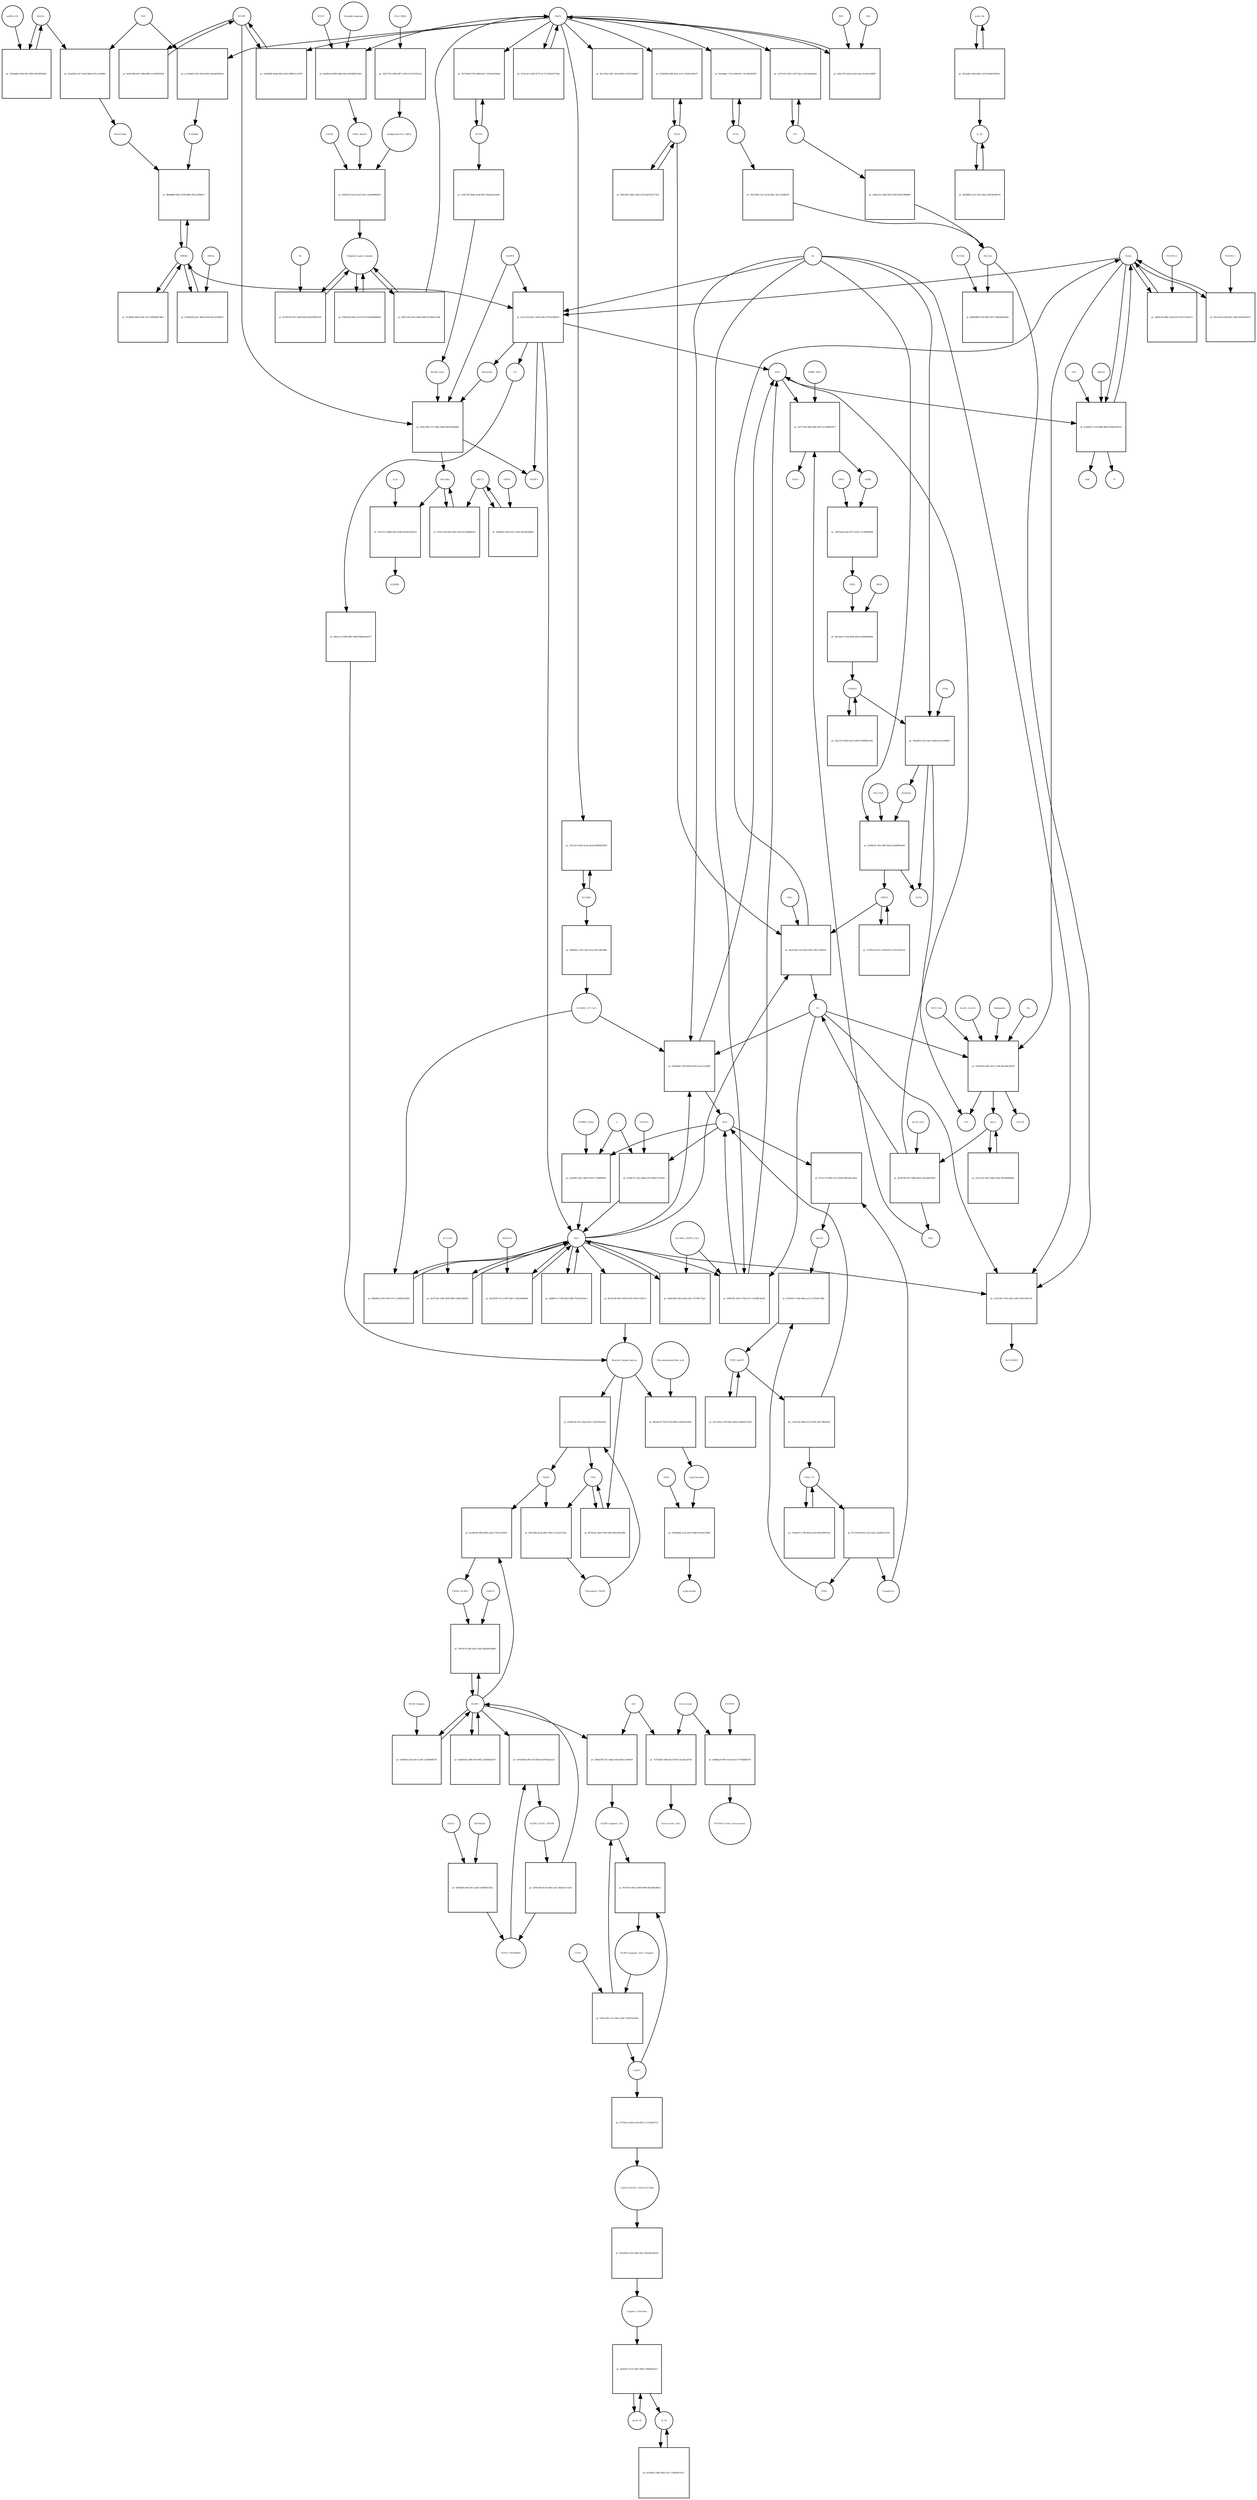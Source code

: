 strict digraph  {
Heme [annotation="urn_miriam_obo.chebi_CHEBI%3A30413", bipartite=0, cls="simple chemical", fontsize=4, label=Heme, shape=circle];
"pr_1ae15c03-b6cc-4a06-a56e-6733ea59603e" [annotation="", bipartite=1, cls=process, fontsize=4, label="pr_1ae15c03-b6cc-4a06-a56e-6733ea59603e", shape=square];
Biliverdin [annotation="urn_miriam_obo.chebi_CHEBI%3A17033", bipartite=0, cls="simple chemical", fontsize=4, label=Biliverdin, shape=circle];
HMOX1 [annotation="", bipartite=0, cls=macromolecule, fontsize=4, label=HMOX1, shape=circle];
O2 [annotation="urn_miriam_obo.chebi_CHEBI%3A15379", bipartite=0, cls="simple chemical", fontsize=4, label=O2, shape=circle];
NADPH [annotation="urn_miriam_obo.chebi_CHEBI%3A16474", bipartite=0, cls="simple chemical", fontsize=4, label=NADPH, shape=circle];
H2O [annotation="urn_miriam_obo.chebi_CHEBI%3A15377", bipartite=0, cls="simple chemical", fontsize=4, label=H2O, shape=circle];
"Fe2+" [annotation="urn_miriam_obo.chebi_CHEBI%3A29033", bipartite=0, cls="simple chemical", fontsize=4, label="Fe2+", shape=circle];
"NADP+" [annotation="urn_miriam_obo.chebi_CHEBI%3A18009", bipartite=0, cls="simple chemical", fontsize=4, label="NADP+", shape=circle];
CO [annotation="urn_miriam_obo.chebi_CHEBI%3A17245", bipartite=0, cls="simple chemical", fontsize=4, label=CO, shape=circle];
"pr_adf6ac02-d8be-42eb-b1af-f361147baa15" [annotation="", bipartite=1, cls=process, fontsize=4, label="pr_adf6ac02-d8be-42eb-b1af-f361147baa15", shape=square];
"FLVCR1-2" [annotation=urn_miriam_uniprot_Q9Y5Y0, bipartite=0, cls=macromolecule, fontsize=4, label="FLVCR1-2", shape=circle];
"pr_656ec388-2737-4b4e-83d6-8b024938d48e" [annotation="", bipartite=1, cls=process, fontsize=4, label="pr_656ec388-2737-4b4e-83d6-8b024938d48e", shape=square];
Bilirubin [annotation="urn_miriam_obo.chebi_CHEBI%3A16990", bipartite=0, cls="simple chemical", fontsize=4, label=Bilirubin, shape=circle];
BLVRB [annotation=urn_miriam_uniprot_P30043, bipartite=0, cls=macromolecule, fontsize=4, label=BLVRB, shape=circle];
"BLVRA_Zn2+" [annotation="urn_miriam_obo.chebi_CHEBI%3A29805|urn_miriam_uniprot_P53004", bipartite=0, cls=complex, fontsize=4, label="BLVRA_Zn2+", shape=circle];
"pr_6552133b-044f-430c-b235-0a130b96f254" [annotation="", bipartite=1, cls=process, fontsize=4, label="pr_6552133b-044f-430c-b235-0a130b96f254", shape=square];
ABCC1 [annotation="", bipartite=0, cls=macromolecule, fontsize=4, label=ABCC1, shape=circle];
"pr_1d277e13-989d-49c9-b560-6439eee920c9" [annotation="", bipartite=1, cls=process, fontsize=4, label="pr_1d277e13-989d-49c9-b560-6439eee920c9", shape=square];
ALB [annotation=urn_miriam_uniprot_P02768, bipartite=0, cls=macromolecule, fontsize=4, label=ALB, shape=circle];
"ALB/BIL" [annotation="urn_miriam_uniprot_P02768|urn_miriam_obo.chebi_CHEBI%3A16990", bipartite=0, cls=complex, fontsize=4, label="ALB/BIL", shape=circle];
NRF2 [annotation="", bipartite=0, cls=macromolecule, fontsize=4, label=NRF2, shape=circle];
"pr_ac7e8dd0-5591-4034-8622-ede4a042b25a" [annotation="", bipartite=1, cls=process, fontsize=4, label="pr_ac7e8dd0-5591-4034-8622-ede4a042b25a", shape=square];
MAF [annotation=urn_miriam_uniprot_O75444, bipartite=0, cls=macromolecule, fontsize=4, label=MAF, shape=circle];
"Nrf2/Maf" [annotation="", bipartite=0, cls=complex, fontsize=4, label="Nrf2/Maf", shape=circle];
"pr_b1dafefb-1437-4e6d-9b38-22f1c1493862" [annotation="", bipartite=1, cls=process, fontsize=4, label="pr_b1dafefb-1437-4e6d-9b38-22f1c1493862", shape=square];
BACH1 [annotation=urn_miriam_uniprot_O14867, bipartite=0, cls=macromolecule, fontsize=4, label=BACH1, shape=circle];
"BACH1/Maf" [annotation="", bipartite=0, cls=complex, fontsize=4, label="BACH1/Maf", shape=circle];
"pr_1824ddd6-1088-4f2c-99f5-6fb1ff065b43" [annotation="", bipartite=1, cls=process, fontsize=4, label="pr_1824ddd6-1088-4f2c-99f5-6fb1ff065b43", shape=square];
"miRNA-155" [annotation=urn_miriam_ncbigene_406947, bipartite=0, cls="nucleic acid feature", fontsize=4, label="miRNA-155", shape=circle];
"pr_98ddd686-f46e-4339-8886-281aa509d6c7" [annotation="", bipartite=1, cls=process, fontsize=4, label="pr_98ddd686-f46e-4339-8886-281aa509d6c7", shape=square];
PRIN9 [annotation="urn_miriam_obo.chebi_CHEBI%3A15430", bipartite=0, cls="simple chemical", fontsize=4, label=PRIN9, shape=circle];
"pr_e8c0328a-cbcf-4ba5-9ba1-f9ec7f58561e" [annotation="", bipartite=1, cls=process, fontsize=4, label="pr_e8c0328a-cbcf-4ba5-9ba1-f9ec7f58561e", shape=square];
FECH [annotation=urn_miriam_uniprot_P22830, bipartite=0, cls=macromolecule, fontsize=4, label=FECH, shape=circle];
"Pb2+" [annotation="urn_miriam_obo.chebi_CHEBI%3A27889", bipartite=0, cls="simple chemical", fontsize=4, label="Pb2+", shape=circle];
"H+" [annotation="urn_miriam_obo.chebi_CHEBI%3A15378", bipartite=0, cls="simple chemical", fontsize=4, label="H+", shape=circle];
"SUCC-CoA" [annotation="urn_miriam_obo.chebi_CHEBI%3A57292", bipartite=0, cls="simple chemical", fontsize=4, label="SUCC-CoA", shape=circle];
"pr_0226d476-408c-4557-ac68-dd519bce4639" [annotation="", bipartite=1, cls=process, fontsize=4, label="pr_0226d476-408c-4557-ac68-dd519bce4639", shape=square];
dALA [annotation="urn_miriam_obo.chebi_CHEBI%3A356416", bipartite=0, cls="simple chemical", fontsize=4, label=dALA, shape=circle];
ALAS1_ALAS2 [annotation="urn_miriam_uniprot_P13196|urn_miriam_uniprot_P22557", bipartite=0, cls=complex, fontsize=4, label=ALAS1_ALAS2, shape=circle];
Panhematin [annotation="urn_miriam_obo.chebi_CHEBI%3A50385", bipartite=0, cls="simple chemical", fontsize=4, label=Panhematin, shape=circle];
Gly [annotation="urn_miriam_obo.chebi_CHEBI%3A57305", bipartite=0, cls="simple chemical", fontsize=4, label=Gly, shape=circle];
"CoA-SH" [annotation="urn_miriam_obo.chebi_CHEBI%3A15346", bipartite=0, cls="simple chemical", fontsize=4, label="CoA-SH", shape=circle];
CO2 [annotation="urn_miriam_obo.chebi_CHEBI%3A16526", bipartite=0, cls="simple chemical", fontsize=4, label=CO2, shape=circle];
"pr_6626b4cd-f660-43bb-94a3-05038d070453" [annotation="", bipartite=1, cls=process, fontsize=4, label="pr_6626b4cd-f660-43bb-94a3-05038d070453", shape=square];
KEAP1 [annotation=urn_miriam_uniprot_Q14145, bipartite=0, cls=macromolecule, fontsize=4, label=KEAP1, shape=circle];
NRF2_KEAP1 [annotation="urn_miriam_uniprot_Q14145|urn_miriam_uniprot_Q16236", bipartite=0, cls=complex, fontsize=4, label=NRF2_KEAP1, shape=circle];
"Dimethly fumarate" [annotation="urn_miriam_obo.chebi_CHEBI%3A76004", bipartite=0, cls="simple chemical", fontsize=4, label="Dimethly fumarate", shape=circle];
"Ubiquitin Ligase Complex" [annotation="urn_miriam_uniprot_Q14145|urn_miriam_uniprot_Q15843|urn_miriam_uniprot_Q13618|urn_miriam_uniprot_P62877|urn_miriam_uniprot_Q16236|urn_miriam_uniprot_P0CG48|urn_miriam_pubmed_19940261|urn_miriam_interpro_IPR000608", bipartite=0, cls=complex, fontsize=4, label="Ubiquitin Ligase Complex", shape=circle];
"pr_b79432a6-b6ee-4a74-b37f-6ad5d06b4648" [annotation="", bipartite=1, cls=process, fontsize=4, label="pr_b79432a6-b6ee-4a74-b37f-6ad5d06b4648", shape=square];
"pr_3fc4070f-3f73-4b8d-b8a4-102aa85d70e0" [annotation="", bipartite=1, cls=process, fontsize=4, label="pr_3fc4070f-3f73-4b8d-b8a4-102aa85d70e0", shape=square];
PBG [annotation="urn_miriam_obo.chebi_CHEBI%3A58126", bipartite=0, cls="simple chemical", fontsize=4, label=PBG, shape=circle];
"ALAD_Zn2+" [annotation="urn_miriam_uniprot_P13716|urn_miriam_obo.chebi_CHEBI%3A29105", bipartite=0, cls=complex, fontsize=4, label="ALAD_Zn2+", shape=circle];
"pr_1ef771d8-546d-490e-8d7e-eca46fb6347f" [annotation="", bipartite=1, cls=process, fontsize=4, label="pr_1ef771d8-546d-490e-8d7e-eca46fb6347f", shape=square];
HMBL [annotation="urn_miriam_obo.chebi_CHEBI%3A57845", bipartite=0, cls="simple chemical", fontsize=4, label=HMBL, shape=circle];
HMBS_DIPY [annotation="urn_miriam_obo.chebi_CHEBI%3A36319|urn_miriam_uniprot_P08397", bipartite=0, cls=complex, fontsize=4, label=HMBS_DIPY, shape=circle];
"NH4+" [annotation="urn_miriam_obo.chebi_CHEBI%3A28938", bipartite=0, cls="simple chemical", fontsize=4, label="NH4+", shape=circle];
"pr_344f7ad0-eeab-4277-b5ee-7213f9683d04" [annotation="", bipartite=1, cls=process, fontsize=4, label="pr_344f7ad0-eeab-4277-b5ee-7213f9683d04", shape=square];
URO3 [annotation="urn_miriam_obo.chebi_CHEBI%3A15437", bipartite=0, cls="simple chemical", fontsize=4, label=URO3, shape=circle];
UROS [annotation=urn_miriam_uniprot_P10746, bipartite=0, cls=macromolecule, fontsize=4, label=UROS, shape=circle];
"pr_8012a9c6-7416-4b9f-b093-eed3068d62fd" [annotation="", bipartite=1, cls=process, fontsize=4, label="pr_8012a9c6-7416-4b9f-b093-eed3068d62fd", shape=square];
COPRO3 [annotation="urn_miriam_obo.chebi_CHEBI%3A15439", bipartite=0, cls="simple chemical", fontsize=4, label=COPRO3, shape=circle];
UROD [annotation=urn_miriam_uniprot_P06132, bipartite=0, cls=macromolecule, fontsize=4, label=UROD, shape=circle];
"pr_50afd923-5fc9-4dc5-8a9d-faceef280d07" [annotation="", bipartite=1, cls=process, fontsize=4, label="pr_50afd923-5fc9-4dc5-8a9d-faceef280d07", shape=square];
PPGEN9 [annotation="urn_miriam_obo.chebi_CHEBI%3A15435", bipartite=0, cls="simple chemical", fontsize=4, label=PPGEN9, shape=circle];
CPOX [annotation=urn_miriam_uniprot_P36551, bipartite=0, cls=macromolecule, fontsize=4, label=CPOX, shape=circle];
H2O2 [annotation="urn_miriam_obo.chebi_CHEBI%3A16240", bipartite=0, cls="simple chemical", fontsize=4, label=H2O2, shape=circle];
"pr_12998cfb-702e-4f4f-941b-fe2dd000ea90" [annotation="", bipartite=1, cls=process, fontsize=4, label="pr_12998cfb-702e-4f4f-941b-fe2dd000ea90", shape=square];
PPO_FAD [annotation="urn_miriam_obo.chebi_CHEBI%3A16238|urn_miriam_uniprot_P50336", bipartite=0, cls=complex, fontsize=4, label=PPO_FAD, shape=circle];
"pr_9cd1e5c5-9e40-4770-9c75-0293a5d778ee" [annotation="", bipartite=1, cls=process, fontsize=4, label="pr_9cd1e5c5-9e40-4770-9c75-0293a5d778ee", shape=square];
"pr_5cd1c231-6815-4d82-a00e-f3618649d0a8" [annotation="", bipartite=1, cls="uncertain process", fontsize=4, label="pr_5cd1c231-6815-4d82-a00e-f3618649d0a8", shape=square];
"pr_202c4174-8f24-4e23-a0f4-b78948816281" [annotation="", bipartite=1, cls="uncertain process", fontsize=4, label="pr_202c4174-8f24-4e23-a0f4-b78948816281", shape=square];
"pr_7e7992cd-837c-4764-b674-15e01c0eafc0" [annotation="", bipartite=1, cls="uncertain process", fontsize=4, label="pr_7e7992cd-837c-4764-b674-15e01c0eafc0", shape=square];
"Poly-unsaturated fatty acid" [annotation="urn_miriam_obo.chebi_CHEBI%3A26208", bipartite=0, cls="simple chemical", fontsize=4, label="Poly-unsaturated fatty acid", shape=circle];
"pr_9de2dcb5-7fe9-4769-8496-1a6403623936" [annotation="", bipartite=1, cls=process, fontsize=4, label="pr_9de2dcb5-7fe9-4769-8496-1a6403623936", shape=square];
"Lipid Peroxide" [annotation="urn_miriam_obo.chebi_CHEBI%3A61051", bipartite=0, cls="simple chemical", fontsize=4, label="Lipid Peroxide", shape=circle];
"Reactive Oxygen Species" [annotation="urn_miriam_obo.chebi_CHEBI%3A26523", bipartite=0, cls="simple chemical", fontsize=4, label="Reactive Oxygen Species", shape=circle];
"pr_c291c681-7031-46c6-a0df-250d7e99cc41" [annotation="", bipartite=1, cls=process, fontsize=4, label="pr_c291c681-7031-46c6-a0df-250d7e99cc41", shape=square];
"Fe(3+)O(OH)" [annotation="urn_miriam_obo.chebi_CHEBI%3A78619", bipartite=0, cls="simple chemical", fontsize=4, label="Fe(3+)O(OH)", shape=circle];
Ferritin [annotation=urn_miriam_uniprot_P02794, bipartite=0, cls=complex, fontsize=4, label=Ferritin, shape=circle];
"pr_4f9bdd52-2502-49c9-97c2-1b89924af3f0" [annotation="", bipartite=1, cls=process, fontsize=4, label="pr_4f9bdd52-2502-49c9-97c2-1b89924af3f0", shape=square];
"SLC40A1_CP_Cu2+" [annotation="urn_miriam_uniprot_P00450|urn_miriam_uniprot_Q9NP59|urn_miriam_obo.chebi_CHEBI%3A29036", bipartite=0, cls=complex, fontsize=4, label="SLC40A1_CP_Cu2+", shape=circle];
"pr_d7bb6d4a-5350-4b26-b585-6caac1c8af82" [annotation="", bipartite=1, cls=process, fontsize=4, label="pr_d7bb6d4a-5350-4b26-b585-6caac1c8af82", shape=square];
"Fe3+" [annotation="urn_miriam_obo.chebi_CHEBI%3A29034", bipartite=0, cls="simple chemical", fontsize=4, label="Fe3+", shape=circle];
SLC40A1 [annotation=urn_miriam_ncbigene_30061, bipartite=0, cls="nucleic acid feature", fontsize=4, label=SLC40A1, shape=circle];
"pr_2521d174-0f5d-4c2b-ab3d-d2fd94d792f5" [annotation="", bipartite=1, cls=process, fontsize=4, label="pr_2521d174-0f5d-4c2b-ab3d-d2fd94d792f5", shape=square];
FTH1 [annotation=urn_miriam_ncbigene_2495, bipartite=0, cls="nucleic acid feature", fontsize=4, label=FTH1, shape=circle];
"pr_f6e94dae-175a-4188-96c7-8c7d922f0587" [annotation="", bipartite=1, cls=process, fontsize=4, label="pr_f6e94dae-175a-4188-96c7-8c7d922f0587", shape=square];
FTL [annotation=urn_miriam_ncbigene_2512, bipartite=0, cls="nucleic acid feature", fontsize=4, label=FTL, shape=circle];
"pr_c2471412-940c-4397-b4ca-41614ed5bdad" [annotation="", bipartite=1, cls=process, fontsize=4, label="pr_c2471412-940c-4397-b4ca-41614ed5bdad", shape=square];
"pr_65415604-12a7-4c0a-88ec-40c133e88a78" [annotation="", bipartite=1, cls=process, fontsize=4, label="pr_65415604-12a7-4c0a-88ec-40c133e88a78", shape=square];
"pr_a046acbc-44df-4b3a-903f-b0ef51998804" [annotation="", bipartite=1, cls=process, fontsize=4, label="pr_a046acbc-44df-4b3a-903f-b0ef51998804", shape=square];
"pr_f53bd406-b58f-4b4c-ac87-e54301a0b037" [annotation="", bipartite=1, cls=process, fontsize=4, label="pr_f53bd406-b58f-4b4c-ac87-e54301a0b037", shape=square];
"pr_92da20b7-db81-493a-b730-ba03225175e2" [annotation="", bipartite=1, cls=process, fontsize=4, label="pr_92da20b7-db81-493a-b730-ba03225175e2", shape=square];
"pr_7ecbf642-65ba-424c-b1e3-3683846738cf" [annotation="", bipartite=1, cls=process, fontsize=4, label="pr_7ecbf642-65ba-424c-b1e3-3683846738cf", shape=square];
BLVRA [annotation=urn_miriam_ncbigene_644, bipartite=0, cls="nucleic acid feature", fontsize=4, label=BLVRA, shape=circle];
"pr_92710854-9793-4049-8fe7-183a6e6534d4" [annotation="", bipartite=1, cls=process, fontsize=4, label="pr_92710854-9793-4049-8fe7-183a6e6534d4", shape=square];
"pr_e025d9be-6edd-42b3-82a2-0f8947e1a878" [annotation="", bipartite=1, cls=process, fontsize=4, label="pr_e025d9be-6edd-42b3-82a2-0f8947e1a878", shape=square];
"pr_b62070db-6ef7-4f8d-9f8e-c1e035f9769b" [annotation="", bipartite=1, cls=process, fontsize=4, label="pr_b62070db-6ef7-4f8d-9f8e-c1e035f9769b", shape=square];
"pr_e24f1387-bb9a-4cdd-90f3-30aab5ce95d9" [annotation="", bipartite=1, cls=process, fontsize=4, label="pr_e24f1387-bb9a-4cdd-90f3-30aab5ce95d9", shape=square];
"pr_40b99eac-3031-46cf-83aa-6ff1188340f6" [annotation="", bipartite=1, cls=process, fontsize=4, label="pr_40b99eac-3031-46cf-83aa-6ff1188340f6", shape=square];
"pr_d89ab8b8-b259-49b2-9017-900b3bf54adb" [annotation="", bipartite=1, cls=process, fontsize=4, label="pr_d89ab8b8-b259-49b2-9017-900b3bf54adb", shape=square];
NCOA4 [annotation=urn_miriam_uniprot_Q13772, bipartite=0, cls=macromolecule, fontsize=4, label=NCOA4, shape=circle];
"pr_e326eff2-5bca-4d62-9c80-7c294fffdf39" [annotation="", bipartite=1, cls=process, fontsize=4, label="pr_e326eff2-5bca-4d62-9c80-7c294fffdf39", shape=square];
CYBRD1_Heme [annotation="urn_miriam_uniprot_Q53TN4|urn_miriam_obo.chebi_CHEBI%3A30413", bipartite=0, cls=complex, fontsize=4, label=CYBRD1_Heme, shape=circle];
"e-" [annotation="urn_miriam_obo.chebi_CHEBI%3A10545", bipartite=0, cls="simple chemical", fontsize=4, label="e-", shape=circle];
"pr_9ca9720a-1d42-4b00-90bf-23466cd0d2f2" [annotation="", bipartite=1, cls=process, fontsize=4, label="pr_9ca9720a-1d42-4b00-90bf-23466cd0d2f2", shape=square];
SLC11A2 [annotation=urn_miriam_uniprot_P49281, bipartite=0, cls=macromolecule, fontsize=4, label=SLC11A2, shape=circle];
"pr_2893b0bb-1c2a-4453-b0b6-6915faa70bef" [annotation="", bipartite=1, cls=process, fontsize=4, label="pr_2893b0bb-1c2a-4453-b0b6-6915faa70bef", shape=square];
"Lipid alcohol" [annotation="urn_miriam_obo.chebi_CHEBI%3A24026", bipartite=0, cls="simple chemical", fontsize=4, label="Lipid alcohol", shape=circle];
GPX4 [annotation=urn_miriam_uniprot_P36969, bipartite=0, cls=macromolecule, fontsize=4, label=GPX4, shape=circle];
"pr_2e5b0a09-ab2c-49bd-95d9-dac5a53802a1" [annotation="", bipartite=1, cls=process, fontsize=4, label="pr_2e5b0a09-ab2c-49bd-95d9-dac5a53802a1", shape=square];
ORF3a [annotation="urn_miriam_uniprot_P0DTC3|urn_miriam_taxonomy_2697049", bipartite=0, cls=macromolecule, fontsize=4, label=ORF3a, shape=circle];
"pr_6b31fcd6-46e3-4925-9cf6-5976ce7db7c5" [annotation="", bipartite=1, cls=process, fontsize=4, label="pr_6b31fcd6-46e3-4925-9cf6-5976ce7db7c5", shape=square];
"pr_fe096fdc-b834-43c1-a83a-0f2a943fd6ba" [annotation="", bipartite=1, cls=process, fontsize=4, label="pr_fe096fdc-b834-43c1-a83a-0f2a943fd6ba", shape=square];
ORF9c [annotation=urn_miriam_taxonomy_2697049, bipartite=0, cls=macromolecule, fontsize=4, label=ORF9c, shape=circle];
CUL3_RBX1 [annotation="urn_miriam_uniprot_Q13618|urn_miriam_uniprot_P62877", bipartite=0, cls=complex, fontsize=4, label=CUL3_RBX1, shape=circle];
"pr_19227765-c89b-4877-a956-e3152163a15d" [annotation="", bipartite=1, cls=process, fontsize=4, label="pr_19227765-c89b-4877-a956-e3152163a15d", shape=square];
"Neddylated CUL3_RBX1" [annotation="urn_miriam_uniprot_Q15843|urn_miriam_uniprot_Q13618|urn_miriam_uniprot_P62877", bipartite=0, cls=complex, fontsize=4, label="Neddylated CUL3_RBX1", shape=circle];
"pr_fb1c535a-9367-455b-8992-b126c93a8e07" [annotation="", bipartite=1, cls=process, fontsize=4, label="pr_fb1c535a-9367-455b-8992-b126c93a8e07", shape=square];
"pr_4eefb219-0acd-41a5-92a1-ea449d48d249" [annotation="", bipartite=1, cls=process, fontsize=4, label="pr_4eefb219-0acd-41a5-92a1-ea449d48d249", shape=square];
CAND1 [annotation=urn_miriam_uniprot_Q86VP6, bipartite=0, cls=macromolecule, fontsize=4, label=CAND1, shape=circle];
E2 [annotation=urn_miriam_interpro_IPR000608, bipartite=0, cls=macromolecule, fontsize=4, label=E2, shape=circle];
"pr_d118f149-a627-4a9d-9ab3-82e0509b5c9d" [annotation="", bipartite=1, cls=process, fontsize=4, label="pr_d118f149-a627-4a9d-9ab3-82e0509b5c9d", shape=square];
"pr_b26a737b-b20a-4a14-babc-81a44c5b9807" [annotation="", bipartite=1, cls=process, fontsize=4, label="pr_b26a737b-b20a-4a14-babc-81a44c5b9807", shape=square];
PKC [annotation="urn_miriam_pubmed_12198130|urn_miriam_interpro_IPR012233", bipartite=0, cls=macromolecule, fontsize=4, label=PKC, shape=circle];
CK2 [annotation="", bipartite=0, cls=macromolecule, fontsize=4, label=CK2, shape=circle];
"pr_95cefe2d-a1bb-491e-afd6-2bf1bf0afe53" [annotation="", bipartite=1, cls=process, fontsize=4, label="pr_95cefe2d-a1bb-491e-afd6-2bf1bf0afe53", shape=square];
"FLVCR1-1" [annotation=urn_miriam_uniprot_Q9Y5Y0, bipartite=0, cls=macromolecule, fontsize=4, label="FLVCR1-1", shape=circle];
"pr_fc4e0ab7-515a-4b89-88fd-bcfb82ed0219" [annotation="", bipartite=1, cls=process, fontsize=4, label="pr_fc4e0ab7-515a-4b89-88fd-bcfb82ed0219", shape=square];
ABCG2 [annotation=urn_miriam_uniprot_Q9UNQ0, bipartite=0, cls="macromolecule multimer", fontsize=4, label=ABCG2, shape=circle];
ATP [annotation="urn_miriam_obo.chebi_CHEBI%3A30616", bipartite=0, cls="simple chemical", fontsize=4, label=ATP, shape=circle];
Pi [annotation="urn_miriam_obo.chebi_CHEBI%3A18367", bipartite=0, cls="simple chemical", fontsize=4, label=Pi, shape=circle];
ADP [annotation="urn_miriam_obo.chebi_CHEBI%3A456216", bipartite=0, cls="simple chemical", fontsize=4, label=ADP, shape=circle];
"pr_2a66c80b-c5b3-443d-a2fa-c7574b772aac" [annotation="", bipartite=1, cls=process, fontsize=4, label="pr_2a66c80b-c5b3-443d-a2fa-c7574b772aac", shape=square];
"SLC40A1_HEPH_Cu2+" [annotation="urn_miriam_uniprot_Q9BQS7|urn_miriam_uniprot_Q9NP59|urn_miriam_obo.chebi_CHEBI%3A28694", bipartite=0, cls=complex, fontsize=4, label="SLC40A1_HEPH_Cu2+", shape=circle];
"pr_b0941f9c-693c-47de-b171-cd1d80c4ad1f" [annotation="", bipartite=1, cls=process, fontsize=4, label="pr_b0941f9c-693c-47de-b171-cd1d80c4ad1f", shape=square];
"pr_97c6c179-49fe-4135-8398-940a4bce26aa" [annotation="", bipartite=1, cls=process, fontsize=4, label="pr_97c6c179-49fe-4135-8398-940a4bce26aa", shape=square];
Transferrin [annotation=urn_miriam_uniprot_P02787, bipartite=0, cls=macromolecule, fontsize=4, label=Transferrin, shape=circle];
holoTF [annotation="urn_miriam_uniprot_P02787|urn_miriam_obo.chebi_CHEBI%3A29034", bipartite=0, cls=complex, fontsize=4, label=holoTF, shape=circle];
TFRC [annotation=urn_miriam_uniprot_P02786, bipartite=0, cls="macromolecule multimer", fontsize=4, label=TFRC, shape=circle];
"pr_59764417-73b9-404a-a112-c073ef0c598c" [annotation="", bipartite=1, cls=process, fontsize=4, label="pr_59764417-73b9-404a-a112-c073ef0c598c", shape=square];
TFRC_holoTF [annotation="urn_miriam_uniprot_P02787|urn_miriam_obo.chebi_CHEBI%3A29034|urn_miriam_uniprot_P02786", bipartite=0, cls=complex, fontsize=4, label=TFRC_holoTF, shape=circle];
"pr_54c7c8ea-e789-44aa-8d5d-e50909573a18" [annotation="", bipartite=1, cls=process, fontsize=4, label="pr_54c7c8ea-e789-44aa-8d5d-e50909573a18", shape=square];
"pr_57afe256-5d0b-412a-87b9-cdb179b447b0" [annotation="", bipartite=1, cls=process, fontsize=4, label="pr_57afe256-5d0b-412a-87b9-cdb179b447b0", shape=square];
TFRC_TF [annotation="urn_miriam_uniprot_P02787|urn_miriam_uniprot_P02786", bipartite=0, cls=complex, fontsize=4, label=TFRC_TF, shape=circle];
"pr_0c98e7f1-c81a-44d6-a635-f8647cd75ef6" [annotation="", bipartite=1, cls=process, fontsize=4, label="pr_0c98e7f1-c81a-44d6-a635-f8647cd75ef6", shape=square];
STEAP3 [annotation=urn_miriam_uniprot_Q658P3, bipartite=0, cls=macromolecule, fontsize=4, label=STEAP3, shape=circle];
"pr_4b225097-4c12-40f7-bd67-1d26e8eb8859" [annotation="", bipartite=1, cls=process, fontsize=4, label="pr_4b225097-4c12-40f7-bd67-1d26e8eb8859", shape=square];
MCOLN1 [annotation=urn_miriam_uniprot_Q9GZU1, bipartite=0, cls=macromolecule, fontsize=4, label=MCOLN1, shape=circle];
"pr_ad98b7ca-7180-4fea-b388-7f1d41d150e3" [annotation="", bipartite=1, cls=process, fontsize=4, label="pr_ad98b7ca-7180-4fea-b388-7f1d41d150e3", shape=square];
"pr_75566207-c7db-46a3-b529-0e0fc8967bc8" [annotation="", bipartite=1, cls=process, fontsize=4, label="pr_75566207-c7db-46a3-b529-0e0fc8967bc8", shape=square];
"pr_97c53e99-8355-45a3-825c-ab2ffa2c6193" [annotation="", bipartite=1, cls=process, fontsize=4, label="pr_97c53e99-8355-45a3-825c-ab2ffa2c6193", shape=square];
"pr_e801126e-e01a-4bdd-84d4-f4149deccd98" [annotation="", bipartite=1, cls=process, fontsize=4, label="pr_e801126e-e01a-4bdd-84d4-f4149deccd98", shape=square];
Thioredoxin_TXNIP [annotation="urn_miriam_uniprot_P10599|urn_miriam_uniprot_Q9H3M7", bipartite=0, cls=complex, fontsize=4, label=Thioredoxin_TXNIP, shape=circle];
"pr_0529414d-1fec-4aab-9ed7-701601bed554" [annotation="", bipartite=1, cls=process, fontsize=4, label="pr_0529414d-1fec-4aab-9ed7-701601bed554", shape=square];
TXNIP [annotation=urn_miriam_uniprot_Q9H3M7, bipartite=0, cls=macromolecule, fontsize=4, label=TXNIP, shape=circle];
TXN [annotation=urn_miriam_uniprot_P10599, bipartite=0, cls=macromolecule, fontsize=4, label=TXN, shape=circle];
NLRP3 [annotation=urn_miriam_uniprot_Q96P20, bipartite=0, cls=macromolecule, fontsize=4, label=NLRP3, shape=circle];
"pr_b5fdb6c6-5fcd-4ecf-a36f-13109b4f6576" [annotation="", bipartite=1, cls=process, fontsize=4, label="pr_b5fdb6c6-5fcd-4ecf-a36f-13109b4f6576", shape=square];
"Nf-KB Complex" [annotation="urn_miriam_uniprot_P19838|urn_miriam_uniprot_Q04206|urn_miriam_uniprot_Q00653", bipartite=0, cls=complex, fontsize=4, label="Nf-KB Complex", shape=circle];
"pr_b42b043b-1d68-4520-96f2-30540fa9f297" [annotation="", bipartite=1, cls=process, fontsize=4, label="pr_b42b043b-1d68-4520-96f2-30540fa9f297", shape=square];
"pr_8f7d2edc-8b41-450f-85be-d9a3f39c4ff8" [annotation="", bipartite=1, cls=process, fontsize=4, label="pr_8f7d2edc-8b41-450f-85be-d9a3f39c4ff8", shape=square];
"pr_2fdc43bb-da2a-49bc-9265-c2cc6d174dcc" [annotation="", bipartite=1, cls=process, fontsize=4, label="pr_2fdc43bb-da2a-49bc-9265-c2cc6d174dcc", shape=square];
HSP90AB1 [annotation=urn_miriam_uniprot_P08238, bipartite=0, cls=macromolecule, fontsize=4, label=HSP90AB1, shape=circle];
"pr_6df9adf9-a9f5-4f13-ae90-41d908d1592c" [annotation="", bipartite=1, cls=process, fontsize=4, label="pr_6df9adf9-a9f5-4f13-ae90-41d908d1592c", shape=square];
SUGT1 [annotation=urn_miriam_uniprot_Q9Y2Z0, bipartite=0, cls=macromolecule, fontsize=4, label=SUGT1, shape=circle];
SUGT1_HSP90AB1 [annotation="urn_miriam_uniprot_P08238|urn_miriam_uniprot_Q9Y2Z0", bipartite=0, cls=complex, fontsize=4, label=SUGT1_HSP90AB1, shape=circle];
"pr_4c8c6b68-a9ff-4a78-8639-a6709aeb2a31" [annotation="", bipartite=1, cls=process, fontsize=4, label="pr_4c8c6b68-a9ff-4a78-8639-a6709aeb2a31", shape=square];
NLRP3_SUGT1_HSP90 [annotation="urn_miriam_uniprot_P08238|urn_miriam_uniprot_Q96P20|urn_miriam_uniprot_Q9Y2Z0", bipartite=0, cls=complex, fontsize=4, label=NLRP3_SUGT1_HSP90, shape=circle];
"pr_fecd6e99-a994-469f-aa06-27b315ac84d7" [annotation="", bipartite=1, cls=process, fontsize=4, label="pr_fecd6e99-a994-469f-aa06-27b315ac84d7", shape=square];
TXNIP_NLRP3 [annotation="urn_miriam_uniprot_Q9H3M7|urn_miriam_uniprot_Q96P20", bipartite=0, cls=complex, fontsize=4, label=TXNIP_NLRP3, shape=circle];
"pr_638e0393-3fc7-46af-b16b-843517e66618" [annotation="", bipartite=1, cls=process, fontsize=4, label="pr_638e0393-3fc7-46af-b16b-843517e66618", shape=square];
ASC [annotation=urn_miriam_uniprot_Q9ULZ3, bipartite=0, cls=macromolecule, fontsize=4, label=ASC, shape=circle];
"NLRP3 oligomer_ASC" [annotation="urn_miriam_uniprot_Q9ULZ3|urn_miriam_obo.chebi_CHEBI%3A36080", bipartite=0, cls=complex, fontsize=4, label="NLRP3 oligomer_ASC", shape=circle];
"pr_f91743c6-89c2-4949-8960-9b240ba9f8cb" [annotation="", bipartite=1, cls=process, fontsize=4, label="pr_f91743c6-89c2-4949-8960-9b240ba9f8cb", shape=square];
CASP1 [annotation=urn_miriam_uniprot_P29466, bipartite=0, cls=macromolecule, fontsize=4, label=CASP1, shape=circle];
"NLRP3 oligomer_ASC_Caspase1" [annotation="urn_miriam_uniprot_P29466|urn_miriam_uniprot_Q9ULZ3", bipartite=0, cls=complex, fontsize=4, label="NLRP3 oligomer_ASC_Caspase1", shape=circle];
"pr_3178a560-1489-4e33-9635-54aa4aa3f7bf" [annotation="", bipartite=1, cls=process, fontsize=4, label="pr_3178a560-1489-4e33-9635-54aa4aa3f7bf", shape=square];
"Pyrin trimer" [annotation=urn_miriam_uniprot_O15553, bipartite=0, cls=complex, fontsize=4, label="Pyrin trimer", shape=circle];
"Pyrin trimer_ASC" [annotation="urn_miriam_uniprot_O15553|urn_miriam_uniprot_Q9ULZ3", bipartite=0, cls=complex, fontsize=4, label="Pyrin trimer_ASC", shape=circle];
"pr_e8df8aa9-9897-4ca0-ba33-6776d8bdf578" [annotation="", bipartite=1, cls=process, fontsize=4, label="pr_e8df8aa9-9897-4ca0-ba33-6776d8bdf578", shape=square];
PSTPIP1 [annotation=urn_miriam_uniprot_O43586, bipartite=0, cls="macromolecule multimer", fontsize=4, label=PSTPIP1, shape=circle];
"PSTPIP1 trimer_Pyrin trimer" [annotation="urn_miriam_uniprot_O15553|urn_miriam_uniprot_O43586", bipartite=0, cls=complex, fontsize=4, label="PSTPIP1 trimer_Pyrin trimer", shape=circle];
"pr_b745c930-cc37-45b1-abd5-743f334c06ed" [annotation="", bipartite=1, cls=process, fontsize=4, label="pr_b745c930-cc37-45b1-abd5-743f334c06ed", shape=square];
CTSG [annotation=urn_miriam_uniprot_P08311, bipartite=0, cls=macromolecule, fontsize=4, label=CTSG, shape=circle];
"pr_e7376e1e-bd54-4e38-8d7a-1c1100a97155" [annotation="", bipartite=1, cls=process, fontsize=4, label="pr_e7376e1e-bd54-4e38-8d7a-1c1100a97155", shape=square];
"CASP1(120-197)_CASP1(317-404)" [annotation=urn_miriam_uniprot_P29466, bipartite=0, cls=complex, fontsize=4, label="CASP1(120-197)_CASP1(317-404)", shape=circle];
"pr_5bcb0959-2cbe-469a-96a1-98c5d4c69239" [annotation="", bipartite=1, cls=process, fontsize=4, label="pr_5bcb0959-2cbe-469a-96a1-98c5d4c69239", shape=square];
"Caspase-1 Tetramer" [annotation=urn_miriam_uniprot_P29466, bipartite=0, cls="complex multimer", fontsize=4, label="Caspase-1 Tetramer", shape=circle];
"proIL-1B" [annotation=urn_miriam_uniprot_P01584, bipartite=0, cls=macromolecule, fontsize=4, label="proIL-1B", shape=circle];
"pr_2f222dfc-ee6b-4d8c-a57d-018b0535941c" [annotation="", bipartite=1, cls=process, fontsize=4, label="pr_2f222dfc-ee6b-4d8c-a57d-018b0535941c", shape=square];
"IL-1B" [annotation=urn_miriam_uniprot_P01584, bipartite=0, cls=macromolecule, fontsize=4, label="IL-1B", shape=circle];
"pr_bb9ddfb3-2e12-43f1-b4a2-e9d1463f607d" [annotation="", bipartite=1, cls="omitted process", fontsize=4, label="pr_bb9ddfb3-2e12-43f1-b4a2-e9d1463f607d", shape=square];
"pr_7087fe7b-1fbf-42dc-b395-d5bebef2d089" [annotation="", bipartite=1, cls=process, fontsize=4, label="pr_7087fe7b-1fbf-42dc-b395-d5bebef2d089", shape=square];
"SARS E" [annotation=urn_miriam_uniprot_P59637, bipartite=0, cls=macromolecule, fontsize=4, label="SARS E", shape=circle];
"proIL-18" [annotation=urn_miriam_uniprot_Q14116, bipartite=0, cls=macromolecule, fontsize=4, label="proIL-18", shape=circle];
"pr_a4afe821-0132-4bf1-95f8-ce9846ed5fa3" [annotation="", bipartite=1, cls=process, fontsize=4, label="pr_a4afe821-0132-4bf1-95f8-ce9846ed5fa3", shape=square];
"IL-18" [annotation=urn_miriam_uniprot_Q14116, bipartite=0, cls=macromolecule, fontsize=4, label="IL-18", shape=circle];
"pr_fa1b0d5a-1d62-4b6c-8a17-c0ae65675ac7" [annotation="", bipartite=1, cls="omitted process", fontsize=4, label="pr_fa1b0d5a-1d62-4b6c-8a17-c0ae65675ac7", shape=square];
"pr_04fa1cce-9996-486c-8600-98b4ebfaf597" [annotation="", bipartite=1, cls=process, fontsize=4, label="pr_04fa1cce-9996-486c-8600-98b4ebfaf597", shape=square];
"pr_d3935e0b-9c30-465d-a2f1-e8a83c2c55e8" [annotation="", bipartite=1, cls=process, fontsize=4, label="pr_d3935e0b-9c30-465d-a2f1-e8a83c2c55e8", shape=square];
Heme -> "pr_1ae15c03-b6cc-4a06-a56e-6733ea59603e"  [annotation="", interaction_type=consumption];
Heme -> "pr_adf6ac02-d8be-42eb-b1af-f361147baa15"  [annotation="", interaction_type=consumption];
Heme -> "pr_0226d476-408c-4557-ac68-dd519bce4639"  [annotation=urn_miriam_pubmed_25446301, interaction_type=inhibition];
Heme -> "pr_95cefe2d-a1bb-491e-afd6-2bf1bf0afe53"  [annotation="", interaction_type=consumption];
Heme -> "pr_fc4e0ab7-515a-4b89-88fd-bcfb82ed0219"  [annotation="", interaction_type=consumption];
"pr_1ae15c03-b6cc-4a06-a56e-6733ea59603e" -> Biliverdin  [annotation="", interaction_type=production];
"pr_1ae15c03-b6cc-4a06-a56e-6733ea59603e" -> H2O  [annotation="", interaction_type=production];
"pr_1ae15c03-b6cc-4a06-a56e-6733ea59603e" -> "Fe2+"  [annotation="", interaction_type=production];
"pr_1ae15c03-b6cc-4a06-a56e-6733ea59603e" -> "NADP+"  [annotation="", interaction_type=production];
"pr_1ae15c03-b6cc-4a06-a56e-6733ea59603e" -> CO  [annotation="", interaction_type=production];
Biliverdin -> "pr_656ec388-2737-4b4e-83d6-8b024938d48e"  [annotation="", interaction_type=consumption];
HMOX1 -> "pr_1ae15c03-b6cc-4a06-a56e-6733ea59603e"  [annotation="", interaction_type=catalysis];
HMOX1 -> "pr_98ddd686-f46e-4339-8886-281aa509d6c7"  [annotation="", interaction_type=consumption];
HMOX1 -> "pr_7ecbf642-65ba-424c-b1e3-3683846738cf"  [annotation="", interaction_type=consumption];
HMOX1 -> "pr_2e5b0a09-ab2c-49bd-95d9-dac5a53802a1"  [annotation="", interaction_type=consumption];
O2 -> "pr_1ae15c03-b6cc-4a06-a56e-6733ea59603e"  [annotation="", interaction_type=consumption];
O2 -> "pr_50afd923-5fc9-4dc5-8a9d-faceef280d07"  [annotation="", interaction_type=consumption];
O2 -> "pr_12998cfb-702e-4f4f-941b-fe2dd000ea90"  [annotation="", interaction_type=consumption];
O2 -> "pr_c291c681-7031-46c6-a0df-250d7e99cc41"  [annotation="", interaction_type=consumption];
O2 -> "pr_d7bb6d4a-5350-4b26-b585-6caac1c8af82"  [annotation="", interaction_type=consumption];
O2 -> "pr_b0941f9c-693c-47de-b171-cd1d80c4ad1f"  [annotation="", interaction_type=consumption];
NADPH -> "pr_1ae15c03-b6cc-4a06-a56e-6733ea59603e"  [annotation="", interaction_type=consumption];
NADPH -> "pr_656ec388-2737-4b4e-83d6-8b024938d48e"  [annotation="", interaction_type=consumption];
H2O -> "pr_1ef771d8-546d-490e-8d7e-eca46fb6347f"  [annotation="", interaction_type=consumption];
H2O -> "pr_fc4e0ab7-515a-4b89-88fd-bcfb82ed0219"  [annotation="", interaction_type=consumption];
"Fe2+" -> "pr_e8c0328a-cbcf-4ba5-9ba1-f9ec7f58561e"  [annotation="", interaction_type=consumption];
"Fe2+" -> "pr_c291c681-7031-46c6-a0df-250d7e99cc41"  [annotation="", interaction_type=consumption];
"Fe2+" -> "pr_4f9bdd52-2502-49c9-97c2-1b89924af3f0"  [annotation="", interaction_type=consumption];
"Fe2+" -> "pr_d7bb6d4a-5350-4b26-b585-6caac1c8af82"  [annotation="", interaction_type=consumption];
"Fe2+" -> "pr_9ca9720a-1d42-4b00-90bf-23466cd0d2f2"  [annotation="", interaction_type=consumption];
"Fe2+" -> "pr_6b31fcd6-46e3-4925-9cf6-5976ce7db7c5"  [annotation="urn_miriam_pubmed_26794443|urn_miriam_pubmed_30692038", interaction_type=catalysis];
"Fe2+" -> "pr_2a66c80b-c5b3-443d-a2fa-c7574b772aac"  [annotation="", interaction_type=consumption];
"Fe2+" -> "pr_b0941f9c-693c-47de-b171-cd1d80c4ad1f"  [annotation="", interaction_type=consumption];
"Fe2+" -> "pr_4b225097-4c12-40f7-bd67-1d26e8eb8859"  [annotation="", interaction_type=consumption];
"Fe2+" -> "pr_ad98b7ca-7180-4fea-b388-7f1d41d150e3"  [annotation="", interaction_type=consumption];
CO -> "pr_04fa1cce-9996-486c-8600-98b4ebfaf597"  [annotation="urn_miriam_pubmed_28356568|urn_miriam_pubmed_25770182", interaction_type=inhibition];
"pr_adf6ac02-d8be-42eb-b1af-f361147baa15" -> Heme  [annotation="", interaction_type=production];
"FLVCR1-2" -> "pr_adf6ac02-d8be-42eb-b1af-f361147baa15"  [annotation="", interaction_type=catalysis];
"pr_656ec388-2737-4b4e-83d6-8b024938d48e" -> Bilirubin  [annotation="", interaction_type=production];
"pr_656ec388-2737-4b4e-83d6-8b024938d48e" -> "NADP+"  [annotation="", interaction_type=production];
Bilirubin -> "pr_6552133b-044f-430c-b235-0a130b96f254"  [annotation="", interaction_type=consumption];
Bilirubin -> "pr_1d277e13-989d-49c9-b560-6439eee920c9"  [annotation="", interaction_type=consumption];
BLVRB -> "pr_656ec388-2737-4b4e-83d6-8b024938d48e"  [annotation="", interaction_type=catalysis];
BLVRB -> "pr_e025d9be-6edd-42b3-82a2-0f8947e1a878"  [annotation="", interaction_type=consumption];
BLVRB -> "pr_b62070db-6ef7-4f8d-9f8e-c1e035f9769b"  [annotation="", interaction_type=consumption];
"BLVRA_Zn2+" -> "pr_656ec388-2737-4b4e-83d6-8b024938d48e"  [annotation="", interaction_type=catalysis];
"pr_6552133b-044f-430c-b235-0a130b96f254" -> Bilirubin  [annotation="", interaction_type=production];
ABCC1 -> "pr_6552133b-044f-430c-b235-0a130b96f254"  [annotation="", interaction_type=catalysis];
ABCC1 -> "pr_fe096fdc-b834-43c1-a83a-0f2a943fd6ba"  [annotation="", interaction_type=consumption];
"pr_1d277e13-989d-49c9-b560-6439eee920c9" -> "ALB/BIL"  [annotation="", interaction_type=production];
ALB -> "pr_1d277e13-989d-49c9-b560-6439eee920c9"  [annotation="", interaction_type=consumption];
NRF2 -> "pr_ac7e8dd0-5591-4034-8622-ede4a042b25a"  [annotation="", interaction_type=consumption];
NRF2 -> "pr_6626b4cd-f660-43bb-94a3-05038d070453"  [annotation="", interaction_type=consumption];
NRF2 -> "pr_9cd1e5c5-9e40-4770-9c75-0293a5d778ee"  [annotation="", interaction_type=consumption];
NRF2 -> "pr_2521d174-0f5d-4c2b-ab3d-d2fd94d792f5"  [annotation=urn_miriam_pubmed_30692038, interaction_type=catalysis];
NRF2 -> "pr_f6e94dae-175a-4188-96c7-8c7d922f0587"  [annotation=urn_miriam_pubmed_30692038, interaction_type=catalysis];
NRF2 -> "pr_c2471412-940c-4397-b4ca-41614ed5bdad"  [annotation=urn_miriam_pubmed_30692038, interaction_type=catalysis];
NRF2 -> "pr_f53bd406-b58f-4b4c-ac87-e54301a0b037"  [annotation="urn_miriam_pubmed_30692038|urn_miriam_pubmed_23766848", interaction_type=catalysis];
NRF2 -> "pr_92710854-9793-4049-8fe7-183a6e6534d4"  [annotation=urn_miriam_pubmed_30692038, interaction_type=catalysis];
NRF2 -> "pr_e025d9be-6edd-42b3-82a2-0f8947e1a878"  [annotation=urn_miriam_pubmed_30692038, interaction_type=catalysis];
NRF2 -> "pr_fb1c535a-9367-455b-8992-b126c93a8e07"  [annotation="", interaction_type=consumption];
NRF2 -> "pr_b26a737b-b20a-4a14-babc-81a44c5b9807"  [annotation="", interaction_type=consumption];
"pr_ac7e8dd0-5591-4034-8622-ede4a042b25a" -> "Nrf2/Maf"  [annotation="", interaction_type=production];
MAF -> "pr_ac7e8dd0-5591-4034-8622-ede4a042b25a"  [annotation="", interaction_type=consumption];
MAF -> "pr_b1dafefb-1437-4e6d-9b38-22f1c1493862"  [annotation="", interaction_type=consumption];
"Nrf2/Maf" -> "pr_98ddd686-f46e-4339-8886-281aa509d6c7"  [annotation="urn_miriam_pubmed_10473555|urn_miriam_pubmed_31827672|urn_miriam_pubmed_30692038|urn_miriam_pubmed_29717933", interaction_type=catalysis];
"pr_b1dafefb-1437-4e6d-9b38-22f1c1493862" -> "BACH1/Maf"  [annotation="", interaction_type=production];
BACH1 -> "pr_b1dafefb-1437-4e6d-9b38-22f1c1493862"  [annotation="", interaction_type=consumption];
BACH1 -> "pr_1824ddd6-1088-4f2c-99f5-6fb1ff065b43"  [annotation="", interaction_type=consumption];
"BACH1/Maf" -> "pr_98ddd686-f46e-4339-8886-281aa509d6c7"  [annotation="urn_miriam_pubmed_10473555|urn_miriam_pubmed_31827672|urn_miriam_pubmed_30692038|urn_miriam_pubmed_29717933", interaction_type=inhibition];
"pr_1824ddd6-1088-4f2c-99f5-6fb1ff065b43" -> BACH1  [annotation="", interaction_type=production];
"miRNA-155" -> "pr_1824ddd6-1088-4f2c-99f5-6fb1ff065b43"  [annotation="urn_miriam_pubmed_28082120|urn_miriam_pubmed_21982894", interaction_type=inhibition];
"pr_98ddd686-f46e-4339-8886-281aa509d6c7" -> HMOX1  [annotation="", interaction_type=production];
PRIN9 -> "pr_e8c0328a-cbcf-4ba5-9ba1-f9ec7f58561e"  [annotation="", interaction_type=consumption];
PRIN9 -> "pr_7e7992cd-837c-4764-b674-15e01c0eafc0"  [annotation="", interaction_type=consumption];
"pr_e8c0328a-cbcf-4ba5-9ba1-f9ec7f58561e" -> Heme  [annotation="", interaction_type=production];
"pr_e8c0328a-cbcf-4ba5-9ba1-f9ec7f58561e" -> "H+"  [annotation="", interaction_type=production];
FECH -> "pr_e8c0328a-cbcf-4ba5-9ba1-f9ec7f58561e"  [annotation="", interaction_type=catalysis];
FECH -> "pr_f53bd406-b58f-4b4c-ac87-e54301a0b037"  [annotation="", interaction_type=consumption];
FECH -> "pr_92da20b7-db81-493a-b730-ba03225175e2"  [annotation="", interaction_type=consumption];
"Pb2+" -> "pr_e8c0328a-cbcf-4ba5-9ba1-f9ec7f58561e"  [annotation="", interaction_type=inhibition];
"H+" -> "pr_0226d476-408c-4557-ac68-dd519bce4639"  [annotation="", interaction_type=consumption];
"H+" -> "pr_c291c681-7031-46c6-a0df-250d7e99cc41"  [annotation="", interaction_type=consumption];
"H+" -> "pr_d7bb6d4a-5350-4b26-b585-6caac1c8af82"  [annotation="", interaction_type=consumption];
"H+" -> "pr_b0941f9c-693c-47de-b171-cd1d80c4ad1f"  [annotation="", interaction_type=consumption];
"SUCC-CoA" -> "pr_0226d476-408c-4557-ac68-dd519bce4639"  [annotation="", interaction_type=consumption];
"pr_0226d476-408c-4557-ac68-dd519bce4639" -> dALA  [annotation="", interaction_type=production];
"pr_0226d476-408c-4557-ac68-dd519bce4639" -> "CoA-SH"  [annotation="", interaction_type=production];
"pr_0226d476-408c-4557-ac68-dd519bce4639" -> CO2  [annotation="", interaction_type=production];
dALA -> "pr_3fc4070f-3f73-4b8d-b8a4-102aa85d70e0"  [annotation="", interaction_type=consumption];
dALA -> "pr_5cd1c231-6815-4d82-a00e-f3618649d0a8"  [annotation="", interaction_type=consumption];
ALAS1_ALAS2 -> "pr_0226d476-408c-4557-ac68-dd519bce4639"  [annotation=urn_miriam_pubmed_25446301, interaction_type=catalysis];
Panhematin -> "pr_0226d476-408c-4557-ac68-dd519bce4639"  [annotation=urn_miriam_pubmed_25446301, interaction_type=inhibition];
Gly -> "pr_0226d476-408c-4557-ac68-dd519bce4639"  [annotation="", interaction_type=consumption];
"pr_6626b4cd-f660-43bb-94a3-05038d070453" -> NRF2_KEAP1  [annotation="", interaction_type=production];
KEAP1 -> "pr_6626b4cd-f660-43bb-94a3-05038d070453"  [annotation="", interaction_type=consumption];
NRF2_KEAP1 -> "pr_4eefb219-0acd-41a5-92a1-ea449d48d249"  [annotation="", interaction_type=consumption];
"Dimethly fumarate" -> "pr_6626b4cd-f660-43bb-94a3-05038d070453"  [annotation="urn_miriam_pubmed_15282312|urn_miriam_pubmed_20486766|urn_miriam_pubmed_31692987|urn_miriam_pubmed_15572695|urn_miriam_pubmed_32132672", interaction_type=inhibition];
"Ubiquitin Ligase Complex" -> "pr_b79432a6-b6ee-4a74-b37f-6ad5d06b4648"  [annotation="", interaction_type=consumption];
"Ubiquitin Ligase Complex" -> "pr_d118f149-a627-4a9d-9ab3-82e0509b5c9d"  [annotation="", interaction_type=consumption];
"Ubiquitin Ligase Complex" -> "pr_e801126e-e01a-4bdd-84d4-f4149deccd98"  [annotation="", interaction_type=consumption];
"pr_b79432a6-b6ee-4a74-b37f-6ad5d06b4648" -> "Ubiquitin Ligase Complex"  [annotation="", interaction_type=production];
"pr_3fc4070f-3f73-4b8d-b8a4-102aa85d70e0" -> PBG  [annotation="", interaction_type=production];
"pr_3fc4070f-3f73-4b8d-b8a4-102aa85d70e0" -> "H+"  [annotation="", interaction_type=production];
"pr_3fc4070f-3f73-4b8d-b8a4-102aa85d70e0" -> H2O  [annotation="", interaction_type=production];
PBG -> "pr_1ef771d8-546d-490e-8d7e-eca46fb6347f"  [annotation="", interaction_type=consumption];
"ALAD_Zn2+" -> "pr_3fc4070f-3f73-4b8d-b8a4-102aa85d70e0"  [annotation="", interaction_type=catalysis];
"pr_1ef771d8-546d-490e-8d7e-eca46fb6347f" -> HMBL  [annotation="", interaction_type=production];
"pr_1ef771d8-546d-490e-8d7e-eca46fb6347f" -> "NH4+"  [annotation="", interaction_type=production];
HMBL -> "pr_344f7ad0-eeab-4277-b5ee-7213f9683d04"  [annotation="", interaction_type=consumption];
HMBS_DIPY -> "pr_1ef771d8-546d-490e-8d7e-eca46fb6347f"  [annotation="", interaction_type=catalysis];
"pr_344f7ad0-eeab-4277-b5ee-7213f9683d04" -> URO3  [annotation="", interaction_type=production];
URO3 -> "pr_8012a9c6-7416-4b9f-b093-eed3068d62fd"  [annotation="", interaction_type=consumption];
UROS -> "pr_344f7ad0-eeab-4277-b5ee-7213f9683d04"  [annotation="", interaction_type=catalysis];
"pr_8012a9c6-7416-4b9f-b093-eed3068d62fd" -> COPRO3  [annotation="", interaction_type=production];
COPRO3 -> "pr_50afd923-5fc9-4dc5-8a9d-faceef280d07"  [annotation="", interaction_type=consumption];
COPRO3 -> "pr_202c4174-8f24-4e23-a0f4-b78948816281"  [annotation="", interaction_type=consumption];
UROD -> "pr_8012a9c6-7416-4b9f-b093-eed3068d62fd"  [annotation="", interaction_type=catalysis];
"pr_50afd923-5fc9-4dc5-8a9d-faceef280d07" -> PPGEN9  [annotation="", interaction_type=production];
"pr_50afd923-5fc9-4dc5-8a9d-faceef280d07" -> CO2  [annotation="", interaction_type=production];
"pr_50afd923-5fc9-4dc5-8a9d-faceef280d07" -> H2O2  [annotation="", interaction_type=production];
PPGEN9 -> "pr_12998cfb-702e-4f4f-941b-fe2dd000ea90"  [annotation="", interaction_type=consumption];
CPOX -> "pr_50afd923-5fc9-4dc5-8a9d-faceef280d07"  [annotation="", interaction_type=catalysis];
"pr_12998cfb-702e-4f4f-941b-fe2dd000ea90" -> PRIN9  [annotation="", interaction_type=production];
"pr_12998cfb-702e-4f4f-941b-fe2dd000ea90" -> H2O2  [annotation="", interaction_type=production];
PPO_FAD -> "pr_12998cfb-702e-4f4f-941b-fe2dd000ea90"  [annotation="", interaction_type=catalysis];
"pr_9cd1e5c5-9e40-4770-9c75-0293a5d778ee" -> NRF2  [annotation="", interaction_type=production];
"pr_5cd1c231-6815-4d82-a00e-f3618649d0a8" -> dALA  [annotation="", interaction_type=production];
"pr_202c4174-8f24-4e23-a0f4-b78948816281" -> COPRO3  [annotation="", interaction_type=production];
"pr_7e7992cd-837c-4764-b674-15e01c0eafc0" -> PRIN9  [annotation="", interaction_type=production];
"Poly-unsaturated fatty acid" -> "pr_9de2dcb5-7fe9-4769-8496-1a6403623936"  [annotation="", interaction_type=consumption];
"pr_9de2dcb5-7fe9-4769-8496-1a6403623936" -> "Lipid Peroxide"  [annotation="", interaction_type=production];
"Lipid Peroxide" -> "pr_2893b0bb-1c2a-4453-b0b6-6915faa70bef"  [annotation="", interaction_type=consumption];
"Reactive Oxygen Species" -> "pr_9de2dcb5-7fe9-4769-8496-1a6403623936"  [annotation="urn_miriam_pubmed_26794443|urn_miriam_pubmed_30692038", interaction_type=catalysis];
"Reactive Oxygen Species" -> "pr_0529414d-1fec-4aab-9ed7-701601bed554"  [annotation="", interaction_type="necessary stimulation"];
"Reactive Oxygen Species" -> "pr_8f7d2edc-8b41-450f-85be-d9a3f39c4ff8"  [annotation="", interaction_type="necessary stimulation"];
"pr_c291c681-7031-46c6-a0df-250d7e99cc41" -> "Fe(3+)O(OH)"  [annotation="", interaction_type=production];
Ferritin -> "pr_c291c681-7031-46c6-a0df-250d7e99cc41"  [annotation="", interaction_type=catalysis];
Ferritin -> "pr_d89ab8b8-b259-49b2-9017-900b3bf54adb"  [annotation="", interaction_type=consumption];
"pr_4f9bdd52-2502-49c9-97c2-1b89924af3f0" -> "Fe2+"  [annotation="", interaction_type=production];
"SLC40A1_CP_Cu2+" -> "pr_4f9bdd52-2502-49c9-97c2-1b89924af3f0"  [annotation="", interaction_type=catalysis];
"SLC40A1_CP_Cu2+" -> "pr_d7bb6d4a-5350-4b26-b585-6caac1c8af82"  [annotation="", interaction_type=catalysis];
"pr_d7bb6d4a-5350-4b26-b585-6caac1c8af82" -> "Fe3+"  [annotation="", interaction_type=production];
"pr_d7bb6d4a-5350-4b26-b585-6caac1c8af82" -> H2O  [annotation="", interaction_type=production];
"Fe3+" -> "pr_e326eff2-5bca-4d62-9c80-7c294fffdf39"  [annotation="", interaction_type=consumption];
"Fe3+" -> "pr_97c6c179-49fe-4135-8398-940a4bce26aa"  [annotation="", interaction_type=consumption];
"Fe3+" -> "pr_0c98e7f1-c81a-44d6-a635-f8647cd75ef6"  [annotation="", interaction_type=consumption];
SLC40A1 -> "pr_2521d174-0f5d-4c2b-ab3d-d2fd94d792f5"  [annotation="", interaction_type=consumption];
SLC40A1 -> "pr_40b99eac-3031-46cf-83aa-6ff1188340f6"  [annotation="", interaction_type=consumption];
"pr_2521d174-0f5d-4c2b-ab3d-d2fd94d792f5" -> SLC40A1  [annotation="", interaction_type=production];
FTH1 -> "pr_f6e94dae-175a-4188-96c7-8c7d922f0587"  [annotation="", interaction_type=consumption];
FTH1 -> "pr_65415604-12a7-4c0a-88ec-40c133e88a78"  [annotation="", interaction_type=consumption];
"pr_f6e94dae-175a-4188-96c7-8c7d922f0587" -> FTH1  [annotation="", interaction_type=production];
FTL -> "pr_c2471412-940c-4397-b4ca-41614ed5bdad"  [annotation="", interaction_type=consumption];
FTL -> "pr_a046acbc-44df-4b3a-903f-b0ef51998804"  [annotation="", interaction_type=consumption];
"pr_c2471412-940c-4397-b4ca-41614ed5bdad" -> FTL  [annotation="", interaction_type=production];
"pr_65415604-12a7-4c0a-88ec-40c133e88a78" -> Ferritin  [annotation="", interaction_type=production];
"pr_a046acbc-44df-4b3a-903f-b0ef51998804" -> Ferritin  [annotation="", interaction_type=production];
"pr_f53bd406-b58f-4b4c-ac87-e54301a0b037" -> FECH  [annotation="", interaction_type=production];
"pr_92da20b7-db81-493a-b730-ba03225175e2" -> FECH  [annotation="", interaction_type=production];
"pr_7ecbf642-65ba-424c-b1e3-3683846738cf" -> HMOX1  [annotation="", interaction_type=production];
BLVRA -> "pr_92710854-9793-4049-8fe7-183a6e6534d4"  [annotation="", interaction_type=consumption];
BLVRA -> "pr_e24f1387-bb9a-4cdd-90f3-30aab5ce95d9"  [annotation="", interaction_type=consumption];
"pr_92710854-9793-4049-8fe7-183a6e6534d4" -> BLVRA  [annotation="", interaction_type=production];
"pr_e025d9be-6edd-42b3-82a2-0f8947e1a878" -> BLVRB  [annotation="", interaction_type=production];
"pr_b62070db-6ef7-4f8d-9f8e-c1e035f9769b" -> BLVRB  [annotation="", interaction_type=production];
"pr_e24f1387-bb9a-4cdd-90f3-30aab5ce95d9" -> "BLVRA_Zn2+"  [annotation="", interaction_type=production];
"pr_40b99eac-3031-46cf-83aa-6ff1188340f6" -> "SLC40A1_CP_Cu2+"  [annotation="", interaction_type=production];
NCOA4 -> "pr_d89ab8b8-b259-49b2-9017-900b3bf54adb"  [annotation=urn_miriam_pubmed_30692038, interaction_type=catalysis];
"pr_e326eff2-5bca-4d62-9c80-7c294fffdf39" -> "Fe2+"  [annotation="", interaction_type=production];
CYBRD1_Heme -> "pr_e326eff2-5bca-4d62-9c80-7c294fffdf39"  [annotation="", interaction_type=catalysis];
"e-" -> "pr_e326eff2-5bca-4d62-9c80-7c294fffdf39"  [annotation="", interaction_type=consumption];
"e-" -> "pr_0c98e7f1-c81a-44d6-a635-f8647cd75ef6"  [annotation="", interaction_type=consumption];
"pr_9ca9720a-1d42-4b00-90bf-23466cd0d2f2" -> "Fe2+"  [annotation="", interaction_type=production];
SLC11A2 -> "pr_9ca9720a-1d42-4b00-90bf-23466cd0d2f2"  [annotation="", interaction_type=catalysis];
"pr_2893b0bb-1c2a-4453-b0b6-6915faa70bef" -> "Lipid alcohol"  [annotation="", interaction_type=production];
GPX4 -> "pr_2893b0bb-1c2a-4453-b0b6-6915faa70bef"  [annotation="urn_miriam_pubmed_26794443|urn_miriam_pubmed_30692038", interaction_type=catalysis];
"pr_2e5b0a09-ab2c-49bd-95d9-dac5a53802a1" -> HMOX1  [annotation="", interaction_type=production];
ORF3a -> "pr_2e5b0a09-ab2c-49bd-95d9-dac5a53802a1"  [annotation="urn_miriam_doi_10.1101%2F2020.03.22.002386|urn_miriam_taxonomy_2697049", interaction_type=modulation];
"pr_6b31fcd6-46e3-4925-9cf6-5976ce7db7c5" -> "Reactive Oxygen Species"  [annotation="", interaction_type=production];
"pr_fe096fdc-b834-43c1-a83a-0f2a943fd6ba" -> ABCC1  [annotation="", interaction_type=production];
ORF9c -> "pr_fe096fdc-b834-43c1-a83a-0f2a943fd6ba"  [annotation="urn_miriam_doi_10.1101%2F2020.03.22.002386|urn_miriam_taxonomy_2697049", interaction_type=modulation];
CUL3_RBX1 -> "pr_19227765-c89b-4877-a956-e3152163a15d"  [annotation="", interaction_type=consumption];
"pr_19227765-c89b-4877-a956-e3152163a15d" -> "Neddylated CUL3_RBX1"  [annotation="", interaction_type=production];
"Neddylated CUL3_RBX1" -> "pr_4eefb219-0acd-41a5-92a1-ea449d48d249"  [annotation="", interaction_type=consumption];
"pr_4eefb219-0acd-41a5-92a1-ea449d48d249" -> "Ubiquitin Ligase Complex"  [annotation="", interaction_type=production];
CAND1 -> "pr_4eefb219-0acd-41a5-92a1-ea449d48d249"  [annotation="urn_miriam_pubmed_20486766|urn_miriam_pubmed_31692987|urn_miriam_pubmed_16449638|urn_miriam_pubmed_15572695", interaction_type=inhibition];
E2 -> "pr_d118f149-a627-4a9d-9ab3-82e0509b5c9d"  [annotation="", interaction_type=consumption];
"pr_d118f149-a627-4a9d-9ab3-82e0509b5c9d" -> "Ubiquitin Ligase Complex"  [annotation="", interaction_type=production];
"pr_b26a737b-b20a-4a14-babc-81a44c5b9807" -> NRF2  [annotation="", interaction_type=production];
PKC -> "pr_b26a737b-b20a-4a14-babc-81a44c5b9807"  [annotation="urn_miriam_pubmed_31692987|urn_miriam_pubmed_12198130", interaction_type=catalysis];
CK2 -> "pr_b26a737b-b20a-4a14-babc-81a44c5b9807"  [annotation="urn_miriam_pubmed_31692987|urn_miriam_pubmed_12198130", interaction_type=catalysis];
"pr_95cefe2d-a1bb-491e-afd6-2bf1bf0afe53" -> Heme  [annotation="", interaction_type=production];
"FLVCR1-1" -> "pr_95cefe2d-a1bb-491e-afd6-2bf1bf0afe53"  [annotation="", interaction_type=catalysis];
"pr_fc4e0ab7-515a-4b89-88fd-bcfb82ed0219" -> Heme  [annotation="", interaction_type=production];
"pr_fc4e0ab7-515a-4b89-88fd-bcfb82ed0219" -> Pi  [annotation="", interaction_type=production];
"pr_fc4e0ab7-515a-4b89-88fd-bcfb82ed0219" -> ADP  [annotation="", interaction_type=production];
ABCG2 -> "pr_fc4e0ab7-515a-4b89-88fd-bcfb82ed0219"  [annotation="", interaction_type=catalysis];
ATP -> "pr_fc4e0ab7-515a-4b89-88fd-bcfb82ed0219"  [annotation="", interaction_type=consumption];
"pr_2a66c80b-c5b3-443d-a2fa-c7574b772aac" -> "Fe2+"  [annotation="", interaction_type=production];
"SLC40A1_HEPH_Cu2+" -> "pr_2a66c80b-c5b3-443d-a2fa-c7574b772aac"  [annotation="", interaction_type=catalysis];
"SLC40A1_HEPH_Cu2+" -> "pr_b0941f9c-693c-47de-b171-cd1d80c4ad1f"  [annotation="", interaction_type=catalysis];
"pr_b0941f9c-693c-47de-b171-cd1d80c4ad1f" -> "Fe3+"  [annotation="", interaction_type=production];
"pr_b0941f9c-693c-47de-b171-cd1d80c4ad1f" -> H2O  [annotation="", interaction_type=production];
"pr_97c6c179-49fe-4135-8398-940a4bce26aa" -> holoTF  [annotation="", interaction_type=production];
Transferrin -> "pr_97c6c179-49fe-4135-8398-940a4bce26aa"  [annotation="", interaction_type=consumption];
holoTF -> "pr_59764417-73b9-404a-a112-c073ef0c598c"  [annotation="", interaction_type=consumption];
TFRC -> "pr_59764417-73b9-404a-a112-c073ef0c598c"  [annotation="", interaction_type=consumption];
"pr_59764417-73b9-404a-a112-c073ef0c598c" -> TFRC_holoTF  [annotation="", interaction_type=production];
TFRC_holoTF -> "pr_54c7c8ea-e789-44aa-8d5d-e50909573a18"  [annotation="", interaction_type=consumption];
TFRC_holoTF -> "pr_57afe256-5d0b-412a-87b9-cdb179b447b0"  [annotation="", interaction_type=consumption];
"pr_54c7c8ea-e789-44aa-8d5d-e50909573a18" -> TFRC_holoTF  [annotation="", interaction_type=production];
"pr_57afe256-5d0b-412a-87b9-cdb179b447b0" -> "Fe3+"  [annotation="", interaction_type=production];
"pr_57afe256-5d0b-412a-87b9-cdb179b447b0" -> TFRC_TF  [annotation="", interaction_type=production];
TFRC_TF -> "pr_75566207-c7db-46a3-b529-0e0fc8967bc8"  [annotation="", interaction_type=consumption];
TFRC_TF -> "pr_97c53e99-8355-45a3-825c-ab2ffa2c6193"  [annotation="", interaction_type=consumption];
"pr_0c98e7f1-c81a-44d6-a635-f8647cd75ef6" -> "Fe2+"  [annotation="", interaction_type=production];
STEAP3 -> "pr_0c98e7f1-c81a-44d6-a635-f8647cd75ef6"  [annotation="", interaction_type=catalysis];
"pr_4b225097-4c12-40f7-bd67-1d26e8eb8859" -> "Fe2+"  [annotation="", interaction_type=production];
MCOLN1 -> "pr_4b225097-4c12-40f7-bd67-1d26e8eb8859"  [annotation="", interaction_type=catalysis];
"pr_ad98b7ca-7180-4fea-b388-7f1d41d150e3" -> "Fe2+"  [annotation="", interaction_type=production];
"pr_75566207-c7db-46a3-b529-0e0fc8967bc8" -> TFRC_TF  [annotation="", interaction_type=production];
"pr_97c53e99-8355-45a3-825c-ab2ffa2c6193" -> TFRC  [annotation="", interaction_type=production];
"pr_97c53e99-8355-45a3-825c-ab2ffa2c6193" -> Transferrin  [annotation="", interaction_type=production];
"pr_e801126e-e01a-4bdd-84d4-f4149deccd98" -> "Ubiquitin Ligase Complex"  [annotation="", interaction_type=production];
"pr_e801126e-e01a-4bdd-84d4-f4149deccd98" -> NRF2  [annotation="", interaction_type=production];
Thioredoxin_TXNIP -> "pr_0529414d-1fec-4aab-9ed7-701601bed554"  [annotation="", interaction_type=consumption];
"pr_0529414d-1fec-4aab-9ed7-701601bed554" -> TXNIP  [annotation="", interaction_type=production];
"pr_0529414d-1fec-4aab-9ed7-701601bed554" -> TXN  [annotation="", interaction_type=production];
TXNIP -> "pr_2fdc43bb-da2a-49bc-9265-c2cc6d174dcc"  [annotation="", interaction_type=consumption];
TXNIP -> "pr_fecd6e99-a994-469f-aa06-27b315ac84d7"  [annotation="", interaction_type=consumption];
TXN -> "pr_8f7d2edc-8b41-450f-85be-d9a3f39c4ff8"  [annotation="", interaction_type=consumption];
TXN -> "pr_2fdc43bb-da2a-49bc-9265-c2cc6d174dcc"  [annotation="", interaction_type=consumption];
NLRP3 -> "pr_b5fdb6c6-5fcd-4ecf-a36f-13109b4f6576"  [annotation="", interaction_type=consumption];
NLRP3 -> "pr_b42b043b-1d68-4520-96f2-30540fa9f297"  [annotation="", interaction_type=consumption];
NLRP3 -> "pr_4c8c6b68-a9ff-4a78-8639-a6709aeb2a31"  [annotation="", interaction_type=consumption];
NLRP3 -> "pr_fecd6e99-a994-469f-aa06-27b315ac84d7"  [annotation="", interaction_type=consumption];
NLRP3 -> "pr_638e0393-3fc7-46af-b16b-843517e66618"  [annotation="", interaction_type=consumption];
NLRP3 -> "pr_7087fe7b-1fbf-42dc-b395-d5bebef2d089"  [annotation="", interaction_type=consumption];
"pr_b5fdb6c6-5fcd-4ecf-a36f-13109b4f6576" -> NLRP3  [annotation="", interaction_type=production];
"Nf-KB Complex" -> "pr_b5fdb6c6-5fcd-4ecf-a36f-13109b4f6576"  [annotation="", interaction_type=catalysis];
"pr_b42b043b-1d68-4520-96f2-30540fa9f297" -> NLRP3  [annotation="", interaction_type=production];
"pr_8f7d2edc-8b41-450f-85be-d9a3f39c4ff8" -> TXN  [annotation="", interaction_type=production];
"pr_2fdc43bb-da2a-49bc-9265-c2cc6d174dcc" -> Thioredoxin_TXNIP  [annotation="", interaction_type=production];
HSP90AB1 -> "pr_6df9adf9-a9f5-4f13-ae90-41d908d1592c"  [annotation="", interaction_type=consumption];
"pr_6df9adf9-a9f5-4f13-ae90-41d908d1592c" -> SUGT1_HSP90AB1  [annotation="", interaction_type=production];
SUGT1 -> "pr_6df9adf9-a9f5-4f13-ae90-41d908d1592c"  [annotation="", interaction_type=consumption];
SUGT1_HSP90AB1 -> "pr_4c8c6b68-a9ff-4a78-8639-a6709aeb2a31"  [annotation="", interaction_type=consumption];
"pr_4c8c6b68-a9ff-4a78-8639-a6709aeb2a31" -> NLRP3_SUGT1_HSP90  [annotation="", interaction_type=production];
NLRP3_SUGT1_HSP90 -> "pr_d3935e0b-9c30-465d-a2f1-e8a83c2c55e8"  [annotation="", interaction_type=consumption];
"pr_fecd6e99-a994-469f-aa06-27b315ac84d7" -> TXNIP_NLRP3  [annotation="", interaction_type=production];
TXNIP_NLRP3 -> "pr_7087fe7b-1fbf-42dc-b395-d5bebef2d089"  [annotation="urn_miriam_pubmed_29789363|urn_miriam_pubmed_28741645|urn_miriam_pubmed_26331680|urn_miriam_doi_10.1016%2Fj.immuni.2009.02.005|urn_miriam_doi_10.3389%2Ffimmu.2020.01030|urn_miriam_pubmed_25770182|urn_miriam_pubmed_28356568|urn_miriam_pubmed_25847972", interaction_type="necessary stimulation"];
"pr_638e0393-3fc7-46af-b16b-843517e66618" -> "NLRP3 oligomer_ASC"  [annotation="", interaction_type=production];
ASC -> "pr_638e0393-3fc7-46af-b16b-843517e66618"  [annotation="", interaction_type=consumption];
ASC -> "pr_3178a560-1489-4e33-9635-54aa4aa3f7bf"  [annotation="", interaction_type=consumption];
"NLRP3 oligomer_ASC" -> "pr_f91743c6-89c2-4949-8960-9b240ba9f8cb"  [annotation="", interaction_type=consumption];
"pr_f91743c6-89c2-4949-8960-9b240ba9f8cb" -> "NLRP3 oligomer_ASC_Caspase1"  [annotation="", interaction_type=production];
CASP1 -> "pr_f91743c6-89c2-4949-8960-9b240ba9f8cb"  [annotation="", interaction_type=consumption];
CASP1 -> "pr_e7376e1e-bd54-4e38-8d7a-1c1100a97155"  [annotation="", interaction_type=consumption];
"NLRP3 oligomer_ASC_Caspase1" -> "pr_b745c930-cc37-45b1-abd5-743f334c06ed"  [annotation="", interaction_type=consumption];
"pr_3178a560-1489-4e33-9635-54aa4aa3f7bf" -> "Pyrin trimer_ASC"  [annotation="", interaction_type=production];
"Pyrin trimer" -> "pr_3178a560-1489-4e33-9635-54aa4aa3f7bf"  [annotation="", interaction_type=consumption];
"Pyrin trimer" -> "pr_e8df8aa9-9897-4ca0-ba33-6776d8bdf578"  [annotation="", interaction_type=consumption];
"pr_e8df8aa9-9897-4ca0-ba33-6776d8bdf578" -> "PSTPIP1 trimer_Pyrin trimer"  [annotation="", interaction_type=production];
PSTPIP1 -> "pr_e8df8aa9-9897-4ca0-ba33-6776d8bdf578"  [annotation="", interaction_type=consumption];
"pr_b745c930-cc37-45b1-abd5-743f334c06ed" -> CASP1  [annotation="", interaction_type=production];
"pr_b745c930-cc37-45b1-abd5-743f334c06ed" -> "NLRP3 oligomer_ASC"  [annotation="", interaction_type=production];
CTSG -> "pr_b745c930-cc37-45b1-abd5-743f334c06ed"  [annotation="", interaction_type=catalysis];
"pr_e7376e1e-bd54-4e38-8d7a-1c1100a97155" -> "CASP1(120-197)_CASP1(317-404)"  [annotation="", interaction_type=production];
"CASP1(120-197)_CASP1(317-404)" -> "pr_5bcb0959-2cbe-469a-96a1-98c5d4c69239"  [annotation="", interaction_type=consumption];
"pr_5bcb0959-2cbe-469a-96a1-98c5d4c69239" -> "Caspase-1 Tetramer"  [annotation="", interaction_type=production];
"Caspase-1 Tetramer" -> "pr_a4afe821-0132-4bf1-95f8-ce9846ed5fa3"  [annotation="", interaction_type=catalysis];
"proIL-1B" -> "pr_2f222dfc-ee6b-4d8c-a57d-018b0535941c"  [annotation="", interaction_type=consumption];
"pr_2f222dfc-ee6b-4d8c-a57d-018b0535941c" -> "IL-1B"  [annotation="", interaction_type=production];
"pr_2f222dfc-ee6b-4d8c-a57d-018b0535941c" -> "proIL-1B"  [annotation="", interaction_type=production];
"IL-1B" -> "pr_bb9ddfb3-2e12-43f1-b4a2-e9d1463f607d"  [annotation="", interaction_type=consumption];
"pr_bb9ddfb3-2e12-43f1-b4a2-e9d1463f607d" -> "IL-1B"  [annotation="", interaction_type=production];
"pr_7087fe7b-1fbf-42dc-b395-d5bebef2d089" -> NLRP3  [annotation="", interaction_type=production];
"SARS E" -> "pr_7087fe7b-1fbf-42dc-b395-d5bebef2d089"  [annotation="urn_miriam_pubmed_29789363|urn_miriam_pubmed_28741645|urn_miriam_pubmed_26331680|urn_miriam_doi_10.1016%2Fj.immuni.2009.02.005|urn_miriam_doi_10.3389%2Ffimmu.2020.01030|urn_miriam_pubmed_25770182|urn_miriam_pubmed_28356568|urn_miriam_pubmed_25847972", interaction_type="necessary stimulation"];
"proIL-18" -> "pr_a4afe821-0132-4bf1-95f8-ce9846ed5fa3"  [annotation="", interaction_type=consumption];
"pr_a4afe821-0132-4bf1-95f8-ce9846ed5fa3" -> "IL-18"  [annotation="", interaction_type=production];
"pr_a4afe821-0132-4bf1-95f8-ce9846ed5fa3" -> "proIL-18"  [annotation="", interaction_type=production];
"IL-18" -> "pr_fa1b0d5a-1d62-4b6c-8a17-c0ae65675ac7"  [annotation="", interaction_type=consumption];
"pr_fa1b0d5a-1d62-4b6c-8a17-c0ae65675ac7" -> "IL-18"  [annotation="", interaction_type=production];
"pr_04fa1cce-9996-486c-8600-98b4ebfaf597" -> "Reactive Oxygen Species"  [annotation="", interaction_type=production];
"pr_d3935e0b-9c30-465d-a2f1-e8a83c2c55e8" -> NLRP3  [annotation="", interaction_type=production];
"pr_d3935e0b-9c30-465d-a2f1-e8a83c2c55e8" -> SUGT1_HSP90AB1  [annotation="", interaction_type=production];
}
